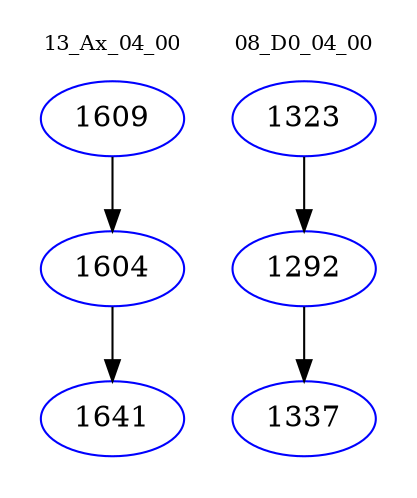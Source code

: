 digraph{
subgraph cluster_0 {
color = white
label = "13_Ax_04_00";
fontsize=10;
T0_1609 [label="1609", color="blue"]
T0_1609 -> T0_1604 [color="black"]
T0_1604 [label="1604", color="blue"]
T0_1604 -> T0_1641 [color="black"]
T0_1641 [label="1641", color="blue"]
}
subgraph cluster_1 {
color = white
label = "08_D0_04_00";
fontsize=10;
T1_1323 [label="1323", color="blue"]
T1_1323 -> T1_1292 [color="black"]
T1_1292 [label="1292", color="blue"]
T1_1292 -> T1_1337 [color="black"]
T1_1337 [label="1337", color="blue"]
}
}
